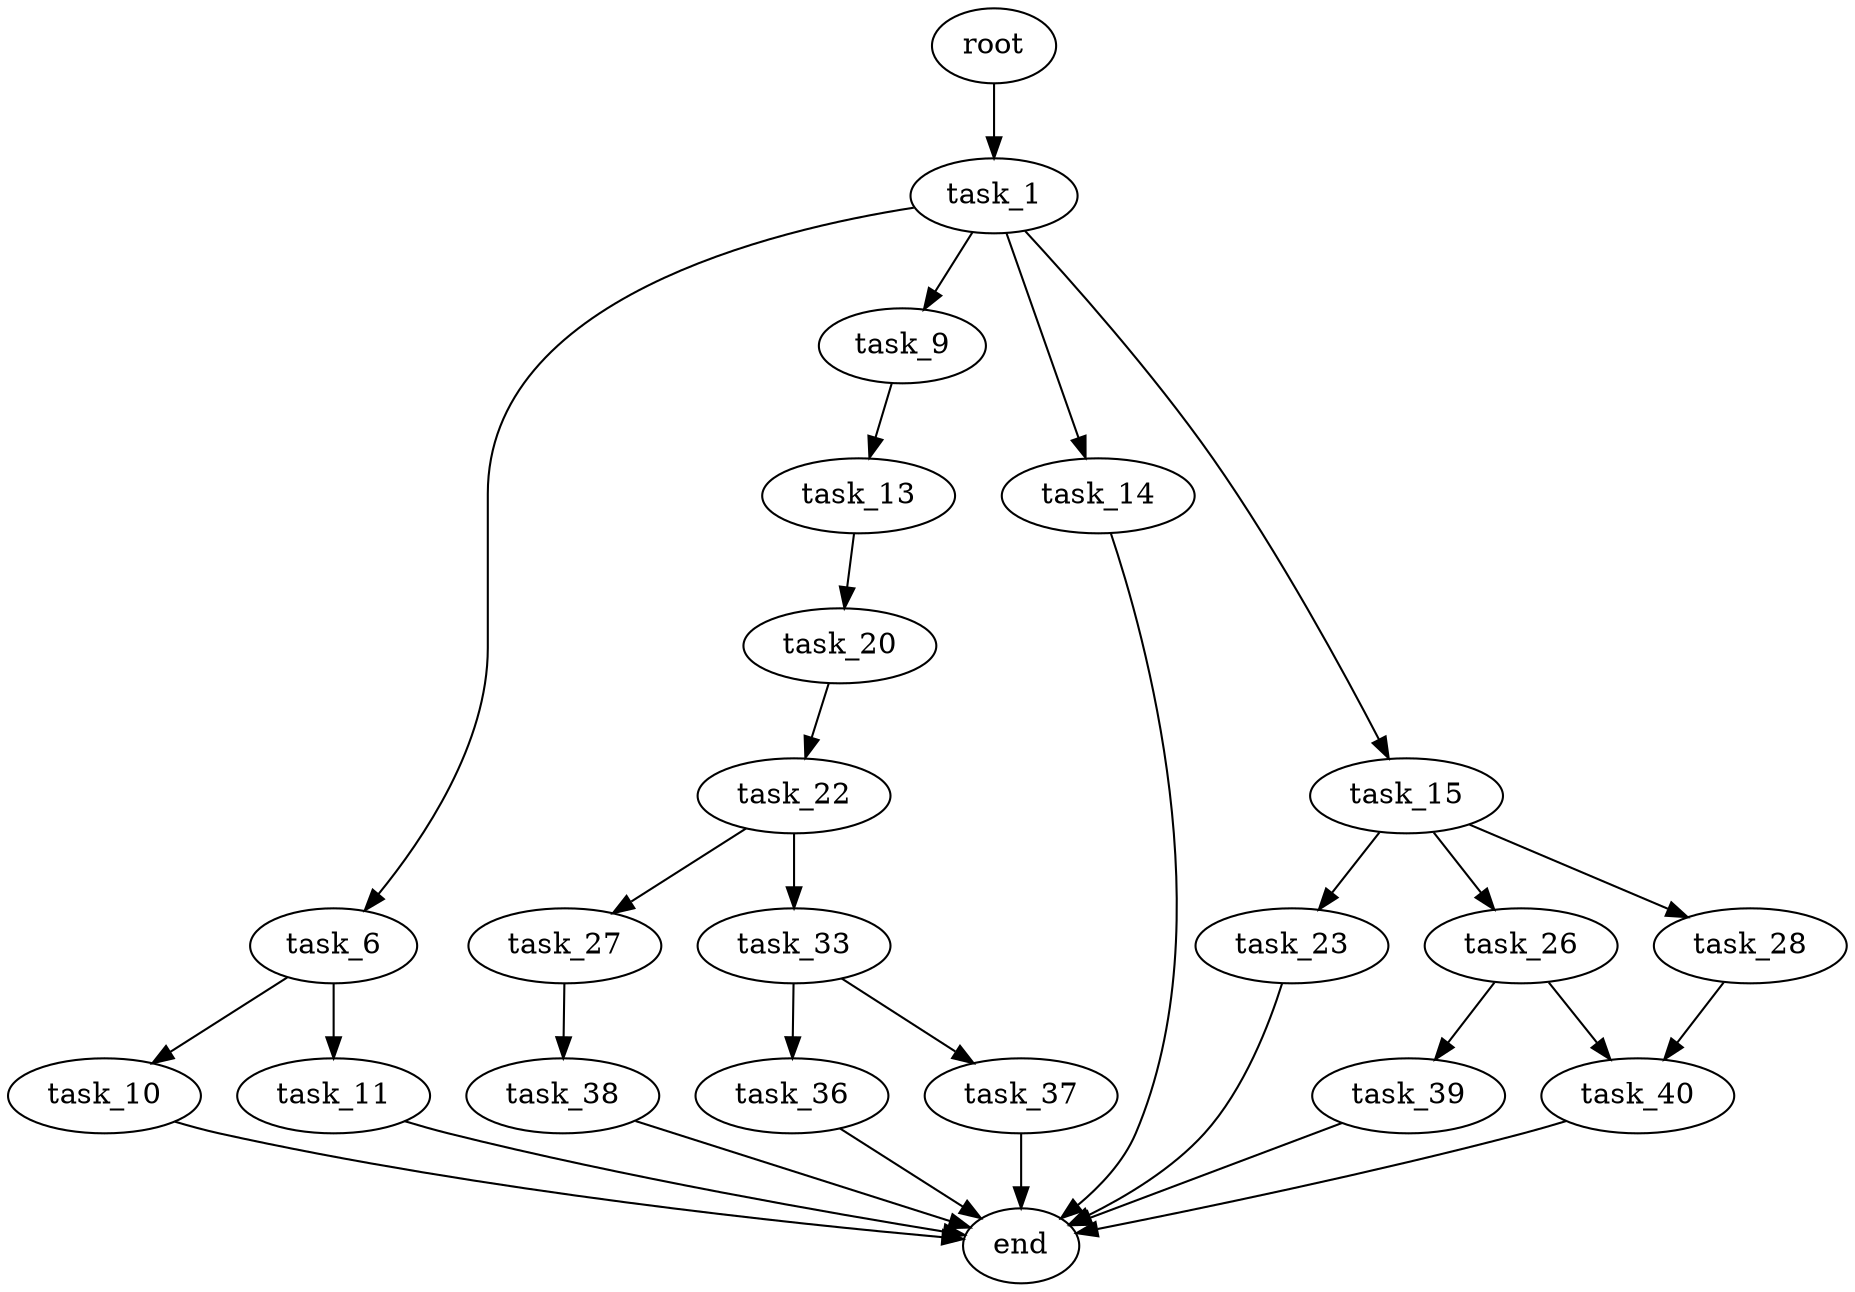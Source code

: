 digraph G {
  root [size="0.000000"];
  task_1 [size="6332983368.000000"];
  task_6 [size="14755151108.000000"];
  task_9 [size="782757789696.000000"];
  task_14 [size="134217728000.000000"];
  task_15 [size="8589934592.000000"];
  task_10 [size="530860443934.000000"];
  task_11 [size="254362215981.000000"];
  task_13 [size="231928233984.000000"];
  end [size="0.000000"];
  task_20 [size="28991029248.000000"];
  task_23 [size="819952676.000000"];
  task_26 [size="68719476736.000000"];
  task_28 [size="355515616.000000"];
  task_22 [size="263095793667.000000"];
  task_27 [size="283989608964.000000"];
  task_33 [size="9623214503.000000"];
  task_39 [size="25640253482.000000"];
  task_40 [size="66391772100.000000"];
  task_38 [size="249128882652.000000"];
  task_36 [size="1000080972600.000000"];
  task_37 [size="681205724691.000000"];

  root -> task_1 [size="1.000000"];
  task_1 -> task_6 [size="134217728.000000"];
  task_1 -> task_9 [size="134217728.000000"];
  task_1 -> task_14 [size="134217728.000000"];
  task_1 -> task_15 [size="134217728.000000"];
  task_6 -> task_10 [size="411041792.000000"];
  task_6 -> task_11 [size="411041792.000000"];
  task_9 -> task_13 [size="679477248.000000"];
  task_14 -> end [size="1.000000"];
  task_15 -> task_23 [size="33554432.000000"];
  task_15 -> task_26 [size="33554432.000000"];
  task_15 -> task_28 [size="33554432.000000"];
  task_10 -> end [size="1.000000"];
  task_11 -> end [size="1.000000"];
  task_13 -> task_20 [size="301989888.000000"];
  task_20 -> task_22 [size="75497472.000000"];
  task_23 -> end [size="1.000000"];
  task_26 -> task_39 [size="134217728.000000"];
  task_26 -> task_40 [size="134217728.000000"];
  task_28 -> task_40 [size="33554432.000000"];
  task_22 -> task_27 [size="411041792.000000"];
  task_22 -> task_33 [size="411041792.000000"];
  task_27 -> task_38 [size="209715200.000000"];
  task_33 -> task_36 [size="838860800.000000"];
  task_33 -> task_37 [size="838860800.000000"];
  task_39 -> end [size="1.000000"];
  task_40 -> end [size="1.000000"];
  task_38 -> end [size="1.000000"];
  task_36 -> end [size="1.000000"];
  task_37 -> end [size="1.000000"];
}

